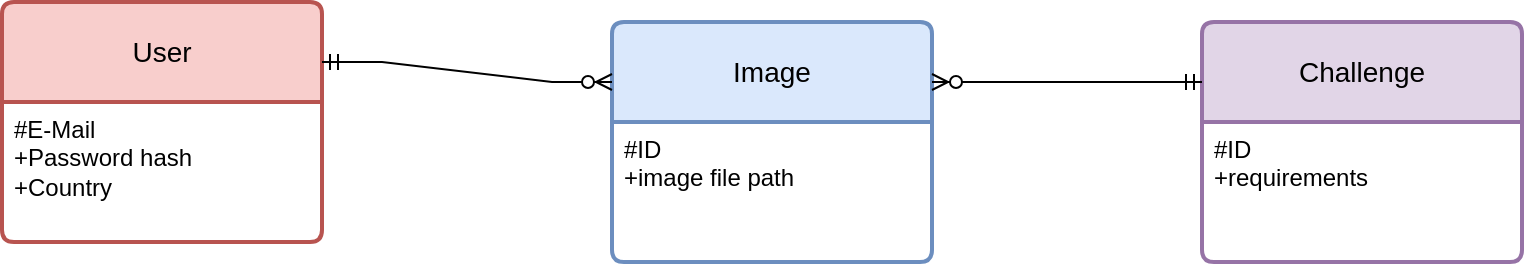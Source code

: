 <mxfile version="24.0.0" type="github">
  <diagram id="R2lEEEUBdFMjLlhIrx00" name="Page-1">
    <mxGraphModel dx="912" dy="734" grid="1" gridSize="10" guides="1" tooltips="1" connect="1" arrows="1" fold="1" page="1" pageScale="1" pageWidth="850" pageHeight="1100" math="0" shadow="0" extFonts="Permanent Marker^https://fonts.googleapis.com/css?family=Permanent+Marker">
      <root>
        <mxCell id="0" />
        <mxCell id="1" parent="0" />
        <mxCell id="gTm8VwdrC4cI7ksgc88z-1" value="User" style="swimlane;childLayout=stackLayout;horizontal=1;startSize=50;horizontalStack=0;rounded=1;fontSize=14;fontStyle=0;strokeWidth=2;resizeParent=0;resizeLast=1;shadow=0;dashed=0;align=center;arcSize=4;whiteSpace=wrap;html=1;fillColor=#f8cecc;strokeColor=#b85450;" parent="1" vertex="1">
          <mxGeometry x="40" y="120" width="160" height="120" as="geometry" />
        </mxCell>
        <mxCell id="gTm8VwdrC4cI7ksgc88z-2" value="&lt;div&gt;#E-Mail&lt;/div&gt;&lt;div&gt;+Password hash&lt;br&gt;&lt;/div&gt;&lt;div&gt;+Country &lt;br&gt;&lt;/div&gt;" style="align=left;strokeColor=none;fillColor=none;spacingLeft=4;fontSize=12;verticalAlign=top;resizable=0;rotatable=0;part=1;html=1;" parent="gTm8VwdrC4cI7ksgc88z-1" vertex="1">
          <mxGeometry y="50" width="160" height="70" as="geometry" />
        </mxCell>
        <mxCell id="gTm8VwdrC4cI7ksgc88z-3" value="Image" style="swimlane;childLayout=stackLayout;horizontal=1;startSize=50;horizontalStack=0;rounded=1;fontSize=14;fontStyle=0;strokeWidth=2;resizeParent=0;resizeLast=1;shadow=0;dashed=0;align=center;arcSize=4;whiteSpace=wrap;html=1;fillColor=#dae8fc;strokeColor=#6c8ebf;" parent="1" vertex="1">
          <mxGeometry x="345" y="130" width="160" height="120" as="geometry" />
        </mxCell>
        <mxCell id="gTm8VwdrC4cI7ksgc88z-4" value="&lt;div&gt;#ID&lt;/div&gt;&lt;div&gt;+image file path&lt;/div&gt;&lt;div&gt;&lt;br&gt;&lt;/div&gt;" style="align=left;strokeColor=none;fillColor=none;spacingLeft=4;fontSize=12;verticalAlign=top;resizable=0;rotatable=0;part=1;html=1;" parent="gTm8VwdrC4cI7ksgc88z-3" vertex="1">
          <mxGeometry y="50" width="160" height="70" as="geometry" />
        </mxCell>
        <mxCell id="gTm8VwdrC4cI7ksgc88z-5" value="" style="edgeStyle=entityRelationEdgeStyle;fontSize=12;html=1;endArrow=ERzeroToMany;startArrow=ERmandOne;rounded=0;entryX=0;entryY=0.25;entryDx=0;entryDy=0;exitX=1;exitY=0.25;exitDx=0;exitDy=0;" parent="1" source="gTm8VwdrC4cI7ksgc88z-1" target="gTm8VwdrC4cI7ksgc88z-3" edge="1">
          <mxGeometry width="100" height="100" relative="1" as="geometry">
            <mxPoint x="230" y="240" as="sourcePoint" />
            <mxPoint x="330" y="140" as="targetPoint" />
          </mxGeometry>
        </mxCell>
        <mxCell id="gTm8VwdrC4cI7ksgc88z-6" value="Challenge" style="swimlane;childLayout=stackLayout;horizontal=1;startSize=50;horizontalStack=0;rounded=1;fontSize=14;fontStyle=0;strokeWidth=2;resizeParent=0;resizeLast=1;shadow=0;dashed=0;align=center;arcSize=4;whiteSpace=wrap;html=1;fillColor=#e1d5e7;strokeColor=#9673a6;" parent="1" vertex="1">
          <mxGeometry x="640" y="130" width="160" height="120" as="geometry" />
        </mxCell>
        <mxCell id="gTm8VwdrC4cI7ksgc88z-7" value="&lt;div&gt;#ID&lt;/div&gt;&lt;div&gt;+requirements&lt;/div&gt;" style="align=left;strokeColor=none;fillColor=none;spacingLeft=4;fontSize=12;verticalAlign=top;resizable=0;rotatable=0;part=1;html=1;" parent="gTm8VwdrC4cI7ksgc88z-6" vertex="1">
          <mxGeometry y="50" width="160" height="70" as="geometry" />
        </mxCell>
        <mxCell id="gTm8VwdrC4cI7ksgc88z-8" value="" style="edgeStyle=entityRelationEdgeStyle;fontSize=12;html=1;endArrow=ERzeroToMany;startArrow=ERmandOne;rounded=0;entryX=1;entryY=0.25;entryDx=0;entryDy=0;exitX=0;exitY=0.25;exitDx=0;exitDy=0;" parent="1" source="gTm8VwdrC4cI7ksgc88z-6" target="gTm8VwdrC4cI7ksgc88z-3" edge="1">
          <mxGeometry width="100" height="100" relative="1" as="geometry">
            <mxPoint x="630" y="310" as="sourcePoint" />
            <mxPoint x="540" y="120" as="targetPoint" />
            <Array as="points">
              <mxPoint x="470" y="260" />
              <mxPoint x="440" y="280" />
              <mxPoint x="530" y="240" />
              <mxPoint x="520" y="210" />
              <mxPoint x="490" y="250" />
              <mxPoint x="480" y="250" />
              <mxPoint x="480" y="270" />
              <mxPoint x="490" y="250" />
              <mxPoint x="500" y="250" />
            </Array>
          </mxGeometry>
        </mxCell>
      </root>
    </mxGraphModel>
  </diagram>
</mxfile>
